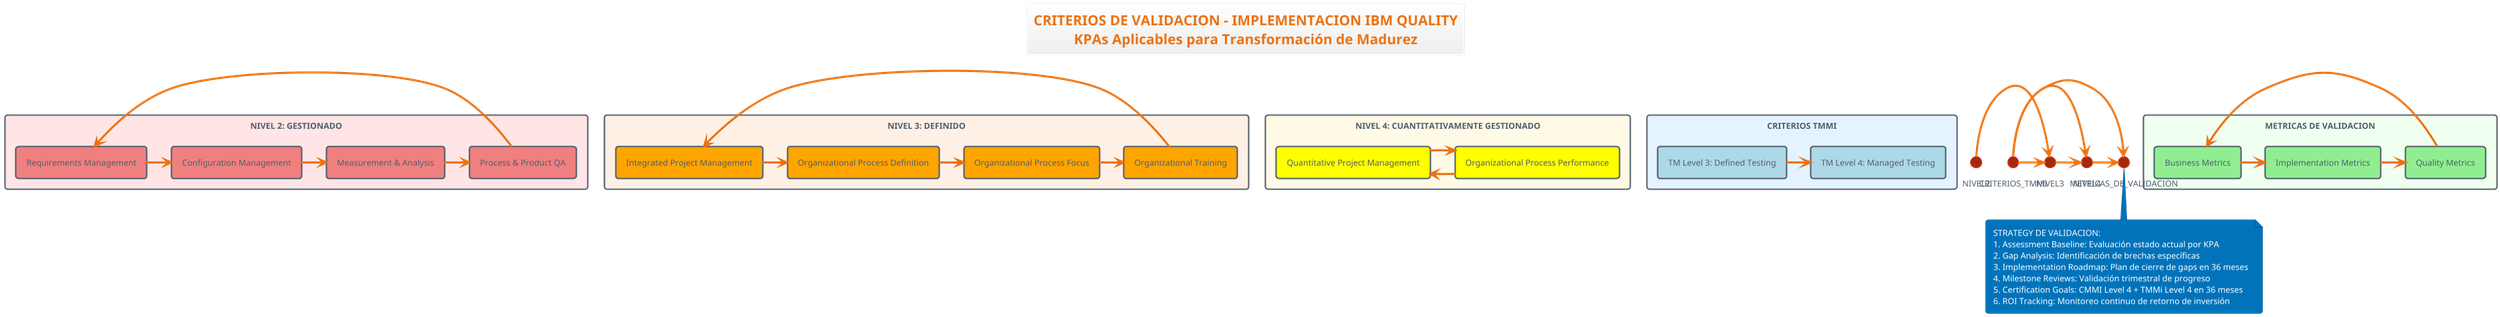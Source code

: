 @startuml criterios-validacion-simple
!theme aws-orange
top to bottom direction

title CRITERIOS DE VALIDACION - IMPLEMENTACION IBM QUALITY\nKPAs Aplicables para Transformación de Madurez

rectangle "NIVEL 2: GESTIONADO" #FFE5E5 {
    rectangle "Configuration Management" as CM #lightcoral
    rectangle "Measurement & Analysis" as MA #lightcoral
    rectangle "Process & Product QA" as PPQA #lightcoral
    rectangle "Requirements Management" as REQM #lightcoral
    
    CM -> MA
    MA -> PPQA
    PPQA -> REQM
    REQM -> CM
}

rectangle "NIVEL 3: DEFINIDO" #FFF0E5 {
    rectangle "Organizational Process Definition" as OPD #orange
    rectangle "Organizational Process Focus" as OPF #orange
    rectangle "Organizational Training" as OT #orange
    rectangle "Integrated Project Management" as IPM #orange
    
    OPD -> OPF
    OPF -> OT
    OT -> IPM
    IPM -> OPD
}

rectangle "NIVEL 4: CUANTITATIVAMENTE GESTIONADO" #FFFAE5 {
    rectangle "Organizational Process Performance" as OPP #yellow
    rectangle "Quantitative Project Management" as QPM #yellow
    
    OPP -> QPM
    QPM -> OPP
}

rectangle "CRITERIOS TMMI" #E5F2FF {
    rectangle "TM Level 3: Defined Testing" as TM3 #lightblue
    rectangle "TM Level 4: Managed Testing" as TM4 #lightblue
    
    TM3 -> TM4
}

NIVEL2 -> NIVEL3
NIVEL3 -> NIVEL4
CRITERIOS_TMMI -> NIVEL3
CRITERIOS_TMMI -> NIVEL4

rectangle "METRICAS DE VALIDACION" #F0FFF0 {
    rectangle "Implementation Metrics" as IM #lightgreen
    rectangle "Quality Metrics" as QM #lightgreen
    rectangle "Business Metrics" as BM #lightgreen
    
    IM -> QM
    QM -> BM
    BM -> IM
}

NIVEL4 -> METRICAS_DE_VALIDACION
CRITERIOS_TMMI -> METRICAS_DE_VALIDACION

note bottom
STRATEGY DE VALIDACION:
1. Assessment Baseline: Evaluación estado actual por KPA
2. Gap Analysis: Identificación de brechas específicas
3. Implementation Roadmap: Plan de cierre de gaps en 36 meses
4. Milestone Reviews: Validación trimestral de progreso
5. Certification Goals: CMMI Level 4 + TMMi Level 4 en 36 meses
6. ROI Tracking: Monitoreo continuo de retorno de inversión
end note

@enduml